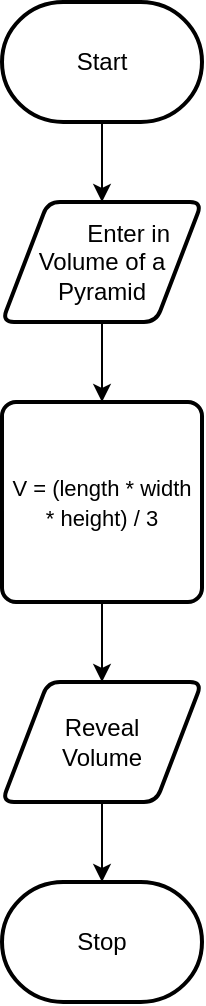 <mxfile>
    <diagram id="GInHtZuMB5CcCfA9ihm7" name="Page-1">
        <mxGraphModel dx="630" dy="492" grid="1" gridSize="10" guides="1" tooltips="1" connect="1" arrows="1" fold="1" page="1" pageScale="1" pageWidth="850" pageHeight="1100" math="0" shadow="0">
            <root>
                <mxCell id="0"/>
                <mxCell id="1" parent="0"/>
                <mxCell id="11" style="edgeStyle=none;html=1;" edge="1" source="12" target="14" parent="1">
                    <mxGeometry relative="1" as="geometry"/>
                </mxCell>
                <mxCell id="12" value="Start" style="strokeWidth=2;html=1;shape=mxgraph.flowchart.terminator;whiteSpace=wrap;" vertex="1" parent="1">
                    <mxGeometry x="140" y="260" width="100" height="60" as="geometry"/>
                </mxCell>
                <mxCell id="13" style="edgeStyle=none;html=1;" edge="1" source="14" target="16" parent="1">
                    <mxGeometry relative="1" as="geometry"/>
                </mxCell>
                <mxCell id="14" value="&lt;font style=&quot;font-size: 12px&quot;&gt;&lt;span style=&quot;white-space: pre&quot;&gt;&#9;&lt;/span&gt;Enter in Volume of a Pyramid&lt;/font&gt;" style="shape=parallelogram;html=1;strokeWidth=2;perimeter=parallelogramPerimeter;whiteSpace=wrap;rounded=1;arcSize=12;size=0.23;align=center;" vertex="1" parent="1">
                    <mxGeometry x="140" y="360" width="100" height="60" as="geometry"/>
                </mxCell>
                <mxCell id="15" style="edgeStyle=none;html=1;" edge="1" source="16" target="18" parent="1">
                    <mxGeometry relative="1" as="geometry"/>
                </mxCell>
                <mxCell id="16" value="&lt;font style=&quot;font-size: 11px&quot;&gt;V = (length * width&lt;br&gt;* height) / 3&lt;/font&gt;" style="rounded=1;whiteSpace=wrap;html=1;absoluteArcSize=1;arcSize=14;strokeWidth=2;" vertex="1" parent="1">
                    <mxGeometry x="140" y="460" width="100" height="100" as="geometry"/>
                </mxCell>
                <mxCell id="17" style="edgeStyle=none;html=1;" edge="1" source="18" target="19" parent="1">
                    <mxGeometry relative="1" as="geometry"/>
                </mxCell>
                <mxCell id="18" value="Reveal &lt;br&gt;Volume" style="shape=parallelogram;html=1;strokeWidth=2;perimeter=parallelogramPerimeter;whiteSpace=wrap;rounded=1;arcSize=12;size=0.23;" vertex="1" parent="1">
                    <mxGeometry x="140" y="600" width="100" height="60" as="geometry"/>
                </mxCell>
                <mxCell id="19" value="Stop" style="strokeWidth=2;html=1;shape=mxgraph.flowchart.terminator;whiteSpace=wrap;" vertex="1" parent="1">
                    <mxGeometry x="140" y="700" width="100" height="60" as="geometry"/>
                </mxCell>
            </root>
        </mxGraphModel>
    </diagram>
</mxfile>